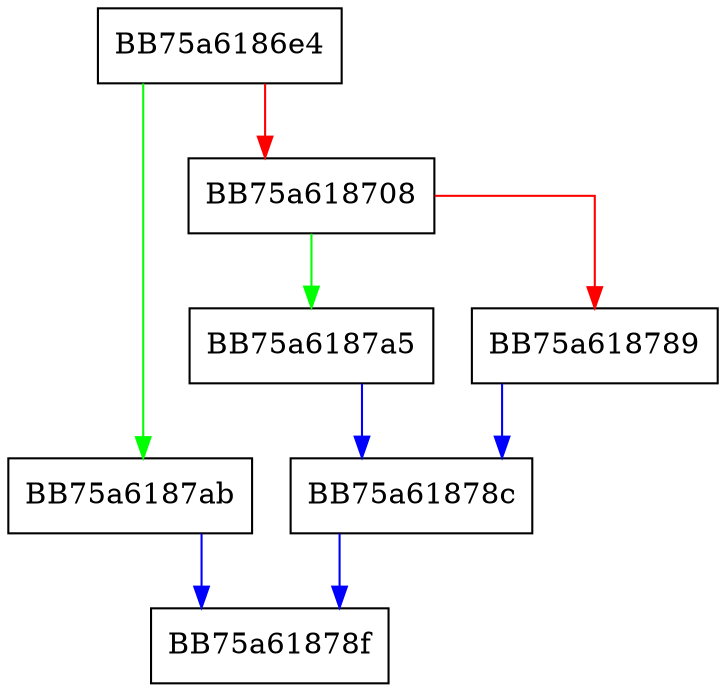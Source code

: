 digraph makeEscFreq2 {
  node [shape="box"];
  graph [splines=ortho];
  BB75a6186e4 -> BB75a6187ab [color="green"];
  BB75a6186e4 -> BB75a618708 [color="red"];
  BB75a618708 -> BB75a6187a5 [color="green"];
  BB75a618708 -> BB75a618789 [color="red"];
  BB75a618789 -> BB75a61878c [color="blue"];
  BB75a61878c -> BB75a61878f [color="blue"];
  BB75a6187a5 -> BB75a61878c [color="blue"];
  BB75a6187ab -> BB75a61878f [color="blue"];
}